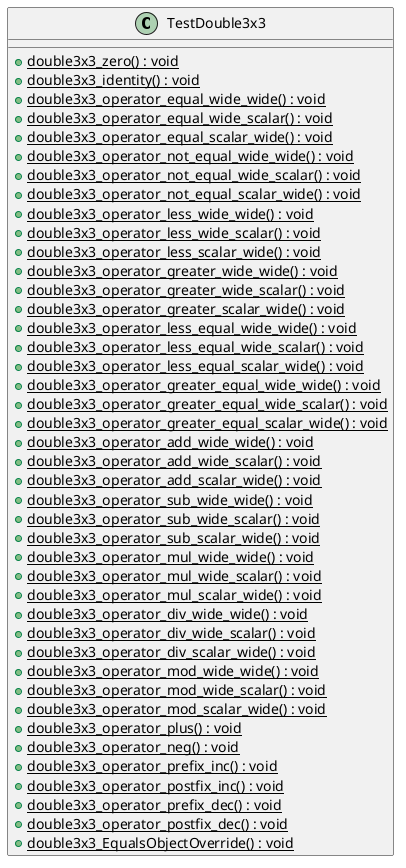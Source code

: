 @startuml
class TestDouble3x3 {
    + {static} double3x3_zero() : void
    + {static} double3x3_identity() : void
    + {static} double3x3_operator_equal_wide_wide() : void
    + {static} double3x3_operator_equal_wide_scalar() : void
    + {static} double3x3_operator_equal_scalar_wide() : void
    + {static} double3x3_operator_not_equal_wide_wide() : void
    + {static} double3x3_operator_not_equal_wide_scalar() : void
    + {static} double3x3_operator_not_equal_scalar_wide() : void
    + {static} double3x3_operator_less_wide_wide() : void
    + {static} double3x3_operator_less_wide_scalar() : void
    + {static} double3x3_operator_less_scalar_wide() : void
    + {static} double3x3_operator_greater_wide_wide() : void
    + {static} double3x3_operator_greater_wide_scalar() : void
    + {static} double3x3_operator_greater_scalar_wide() : void
    + {static} double3x3_operator_less_equal_wide_wide() : void
    + {static} double3x3_operator_less_equal_wide_scalar() : void
    + {static} double3x3_operator_less_equal_scalar_wide() : void
    + {static} double3x3_operator_greater_equal_wide_wide() : void
    + {static} double3x3_operator_greater_equal_wide_scalar() : void
    + {static} double3x3_operator_greater_equal_scalar_wide() : void
    + {static} double3x3_operator_add_wide_wide() : void
    + {static} double3x3_operator_add_wide_scalar() : void
    + {static} double3x3_operator_add_scalar_wide() : void
    + {static} double3x3_operator_sub_wide_wide() : void
    + {static} double3x3_operator_sub_wide_scalar() : void
    + {static} double3x3_operator_sub_scalar_wide() : void
    + {static} double3x3_operator_mul_wide_wide() : void
    + {static} double3x3_operator_mul_wide_scalar() : void
    + {static} double3x3_operator_mul_scalar_wide() : void
    + {static} double3x3_operator_div_wide_wide() : void
    + {static} double3x3_operator_div_wide_scalar() : void
    + {static} double3x3_operator_div_scalar_wide() : void
    + {static} double3x3_operator_mod_wide_wide() : void
    + {static} double3x3_operator_mod_wide_scalar() : void
    + {static} double3x3_operator_mod_scalar_wide() : void
    + {static} double3x3_operator_plus() : void
    + {static} double3x3_operator_neg() : void
    + {static} double3x3_operator_prefix_inc() : void
    + {static} double3x3_operator_postfix_inc() : void
    + {static} double3x3_operator_prefix_dec() : void
    + {static} double3x3_operator_postfix_dec() : void
    + {static} double3x3_EqualsObjectOverride() : void
}
@enduml
